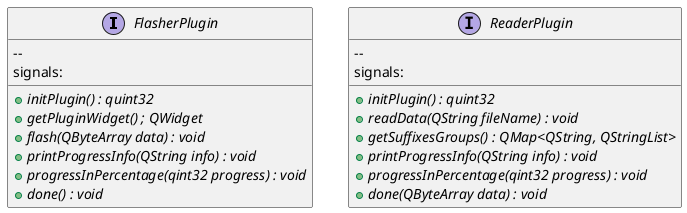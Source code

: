 @startuml

interface FlasherPlugin {
    + {abstract} initPlugin() : quint32
    + {abstract} getPluginWidget() ; QWidget
    + {abstract} flash(QByteArray data) : void 
    -- 
    signals:
    + {abstract} printProgressInfo(QString info) : void
    + {abstract} progressInPercentage(qint32 progress) : void
    + {abstract} done() : void
}

interface ReaderPlugin {
    + {abstract} initPlugin() : quint32
    + {abstract} readData(QString fileName) : void 
    + {abstract} getSuffixesGroups() : QMap<QString, QStringList> 
    -- 
    signals:
    + {abstract} printProgressInfo(QString info) : void
    + {abstract} progressInPercentage(qint32 progress) : void
    + {abstract} done(QByteArray data) : void
}

@enduml